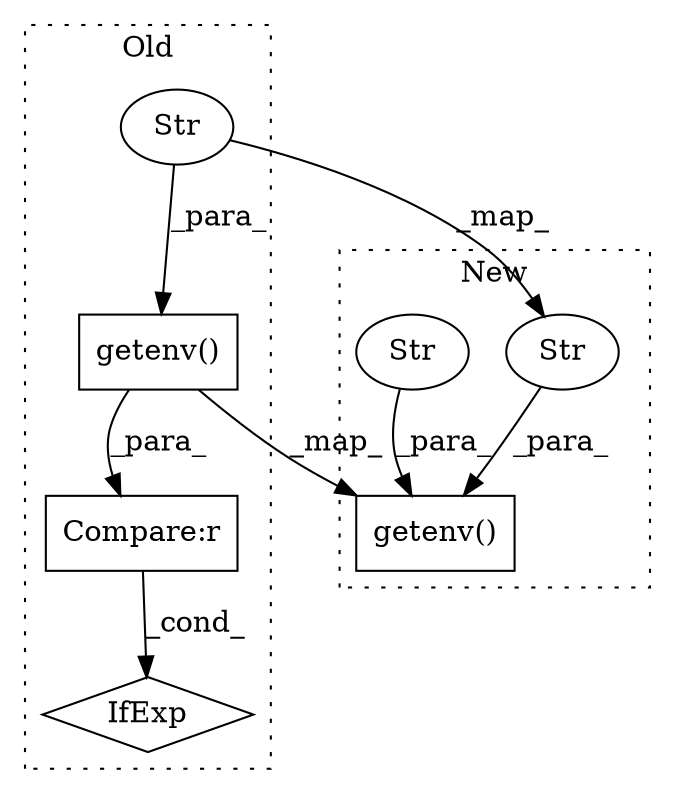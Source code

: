 digraph G {
subgraph cluster0 {
1 [label="getenv()" a="75" s="3514,3547" l="10,1" shape="box"];
3 [label="Str" a="66" s="3524" l="23" shape="ellipse"];
5 [label="Compare:r" a="40" s="3514" l="46" shape="box"];
7 [label="IfExp" a="51" s="3626,3654" l="20,22" shape="diamond"];
label = "Old";
style="dotted";
}
subgraph cluster1 {
2 [label="getenv()" a="75" s="3406,3498" l="27,14" shape="box"];
4 [label="Str" a="66" s="3433" l="20" shape="ellipse"];
6 [label="Str" a="66" s="3455" l="43" shape="ellipse"];
label = "New";
style="dotted";
}
1 -> 5 [label="_para_"];
1 -> 2 [label="_map_"];
3 -> 4 [label="_map_"];
3 -> 1 [label="_para_"];
4 -> 2 [label="_para_"];
5 -> 7 [label="_cond_"];
6 -> 2 [label="_para_"];
}
